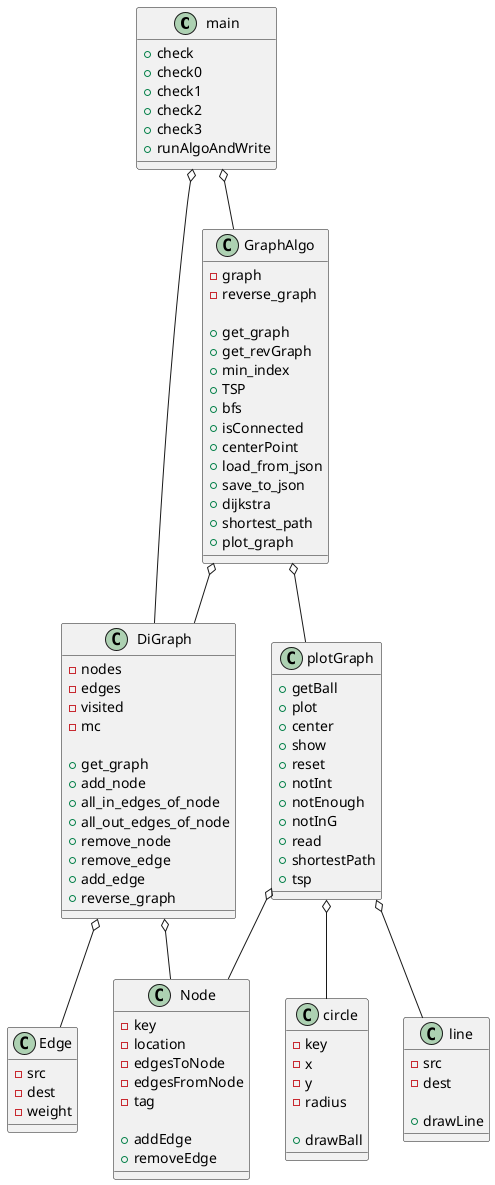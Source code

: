 @startuml

main o-- DiGraph
main o-- GraphAlgo

DiGraph o-- Edge
DiGraph o-- Node

GraphAlgo o-- DiGraph
GraphAlgo o-- plotGraph

plotGraph o-- Node
plotGraph o-- circle
plotGraph o-- line


class main{
+check
+check0
+check1
+check2
+check3
+runAlgoAndWrite
}

class Edge{
-src
-dest
-weight
}

class Node{
-key
-location
-edgesToNode
-edgesFromNode
-tag

+addEdge
+removeEdge
}

class DiGraph{
-nodes
-edges
-visited
-mc

+get_graph
+add_node
+all_in_edges_of_node
+all_out_edges_of_node
+remove_node
+remove_edge
+add_edge
+reverse_graph
}

class plotGraph{
+getBall
+plot
+center
+show
+reset
+notInt
+notEnough
+notInG
+read
+shortestPath
+tsp
}

class circle{
-key
- x
- y
-radius

+drawBall
}

class line{
-src
-dest

+drawLine
}

class GraphAlgo{
-graph
-reverse_graph

+get_graph
+get_revGraph
+min_index
+TSP
+bfs
+isConnected
+centerPoint
+load_from_json
+save_to_json
+dijkstra
+shortest_path
+plot_graph
}



@enduml